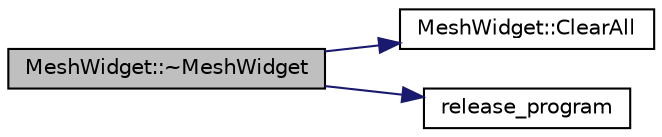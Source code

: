 digraph "MeshWidget::~MeshWidget"
{
 // LATEX_PDF_SIZE
  edge [fontname="Helvetica",fontsize="10",labelfontname="Helvetica",labelfontsize="10"];
  node [fontname="Helvetica",fontsize="10",shape=record];
  rankdir="LR";
  Node1 [label="MeshWidget::~MeshWidget",height=0.2,width=0.4,color="black", fillcolor="grey75", style="filled", fontcolor="black",tooltip="Destructor."];
  Node1 -> Node2 [color="midnightblue",fontsize="10",style="solid",fontname="Helvetica"];
  Node2 [label="MeshWidget::ClearAll",height=0.2,width=0.4,color="black", fillcolor="white", style="filled",URL="$class_mesh_widget.html#acb3d16bfcc6d4c8e0d888cec02bc9ba6",tooltip="Destroys all mesh objects in the scene."];
  Node1 -> Node3 [color="midnightblue",fontsize="10",style="solid",fontname="Helvetica"];
  Node3 [label="release_program",height=0.2,width=0.4,color="black", fillcolor="white", style="filled",URL="$shader-api_8cpp.html#a92c8ca4820af8f8b31af84d0b98f7f37",tooltip=" "];
}
